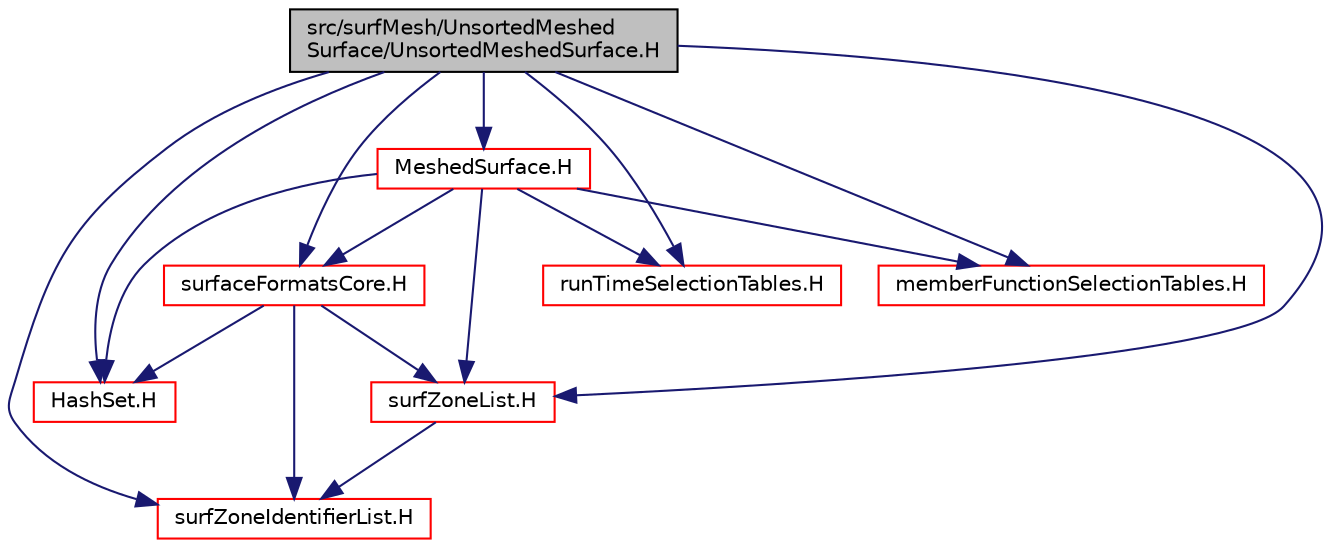 digraph "src/surfMesh/UnsortedMeshedSurface/UnsortedMeshedSurface.H"
{
  bgcolor="transparent";
  edge [fontname="Helvetica",fontsize="10",labelfontname="Helvetica",labelfontsize="10"];
  node [fontname="Helvetica",fontsize="10",shape=record];
  Node1 [label="src/surfMesh/UnsortedMeshed\lSurface/UnsortedMeshedSurface.H",height=0.2,width=0.4,color="black", fillcolor="grey75", style="filled", fontcolor="black"];
  Node1 -> Node2 [color="midnightblue",fontsize="10",style="solid",fontname="Helvetica"];
  Node2 [label="MeshedSurface.H",height=0.2,width=0.4,color="red",URL="$a10048.html"];
  Node2 -> Node3 [color="midnightblue",fontsize="10",style="solid",fontname="Helvetica"];
  Node3 [label="surfZoneList.H",height=0.2,width=0.4,color="red",URL="$a10145.html"];
  Node3 -> Node4 [color="midnightblue",fontsize="10",style="solid",fontname="Helvetica"];
  Node4 [label="surfZoneIdentifierList.H",height=0.2,width=0.4,color="red",URL="$a10148.html"];
  Node2 -> Node5 [color="midnightblue",fontsize="10",style="solid",fontname="Helvetica"];
  Node5 [label="surfaceFormatsCore.H",height=0.2,width=0.4,color="red",URL="$a10106.html"];
  Node5 -> Node6 [color="midnightblue",fontsize="10",style="solid",fontname="Helvetica"];
  Node6 [label="HashSet.H",height=0.2,width=0.4,color="red",URL="$a07700.html"];
  Node5 -> Node3 [color="midnightblue",fontsize="10",style="solid",fontname="Helvetica"];
  Node5 -> Node4 [color="midnightblue",fontsize="10",style="solid",fontname="Helvetica"];
  Node2 -> Node7 [color="midnightblue",fontsize="10",style="solid",fontname="Helvetica"];
  Node7 [label="runTimeSelectionTables.H",height=0.2,width=0.4,color="red",URL="$a07967.html",tooltip="Macros to ease declaration of run-time selection tables. "];
  Node2 -> Node8 [color="midnightblue",fontsize="10",style="solid",fontname="Helvetica"];
  Node8 [label="memberFunctionSelectionTables.H",height=0.2,width=0.4,color="red",URL="$a07969.html"];
  Node2 -> Node6 [color="midnightblue",fontsize="10",style="solid",fontname="Helvetica"];
  Node1 -> Node4 [color="midnightblue",fontsize="10",style="solid",fontname="Helvetica"];
  Node1 -> Node3 [color="midnightblue",fontsize="10",style="solid",fontname="Helvetica"];
  Node1 -> Node5 [color="midnightblue",fontsize="10",style="solid",fontname="Helvetica"];
  Node1 -> Node7 [color="midnightblue",fontsize="10",style="solid",fontname="Helvetica"];
  Node1 -> Node8 [color="midnightblue",fontsize="10",style="solid",fontname="Helvetica"];
  Node1 -> Node6 [color="midnightblue",fontsize="10",style="solid",fontname="Helvetica"];
}
